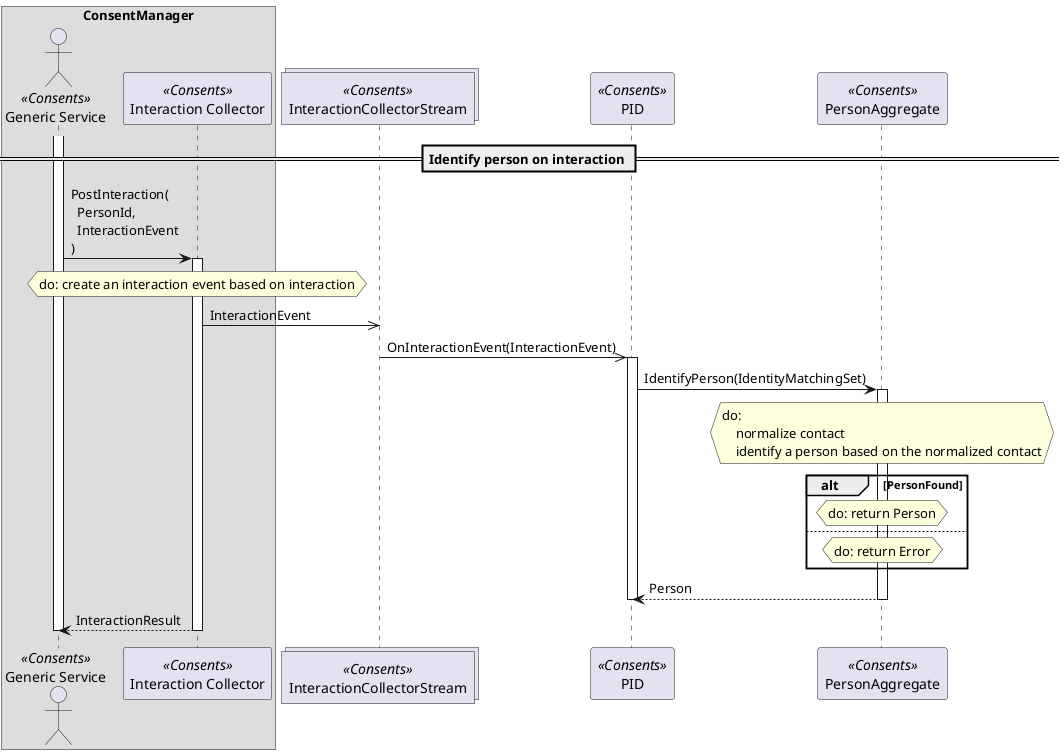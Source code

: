 @startuml definition

== Identify person on interaction ==

box "ConsentManager"
    actor "Generic Service" as GenericService <<Consents>>
    participant "Interaction Collector" as InteractionCollector <<Consents>>
end box
collections "InteractionCollectorStream" as InteractionCollectorStream <<Consents>>
participant "PID" as PersonIdentificationEngine <<Consents>>
participant "PersonAggregate" as PersonAggregate <<Consents>>

activate GenericService
GenericService -> InteractionCollector ++: PostInteraction(\n  PersonId, \n  InteractionEvent\n)
    hnote over InteractionCollector
    do: create an interaction event based on interaction
    end hnote
    InteractionCollector ->> InteractionCollectorStream: InteractionEvent
    InteractionCollectorStream ->> PersonIdentificationEngine: OnInteractionEvent(InteractionEvent)
        activate PersonIdentificationEngine
        PersonIdentificationEngine -> PersonAggregate ++: IdentifyPerson(IdentityMatchingSet)
            hnote over PersonAggregate
            do:
                normalize contact
                identify a person based on the normalized contact
            end hnote
            alt PersonFound
                hnote over PersonAggregate
                do: return Person
                end hnote
            else
                hnote over PersonAggregate
                do: return Error
                end hnote
            end
        PersonAggregate --> PersonIdentificationEngine --: Person
        deactivate PersonIdentificationEngine
InteractionCollector --> GenericService --: InteractionResult

deactivate GenericService

@enduml
